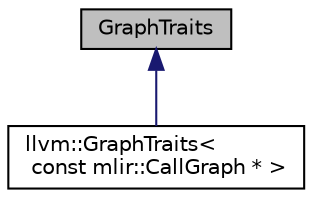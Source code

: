 digraph "GraphTraits"
{
  bgcolor="transparent";
  edge [fontname="Helvetica",fontsize="10",labelfontname="Helvetica",labelfontsize="10"];
  node [fontname="Helvetica",fontsize="10",shape=record];
  Node0 [label="GraphTraits",height=0.2,width=0.4,color="black", fillcolor="grey75", style="filled", fontcolor="black"];
  Node0 -> Node1 [dir="back",color="midnightblue",fontsize="10",style="solid",fontname="Helvetica"];
  Node1 [label="llvm::GraphTraits\<\l const mlir::CallGraph * \>",height=0.2,width=0.4,color="black",URL="$structllvm_1_1GraphTraits_3_01const_01mlir_1_1CallGraph_01_5_01_4.html"];
}
